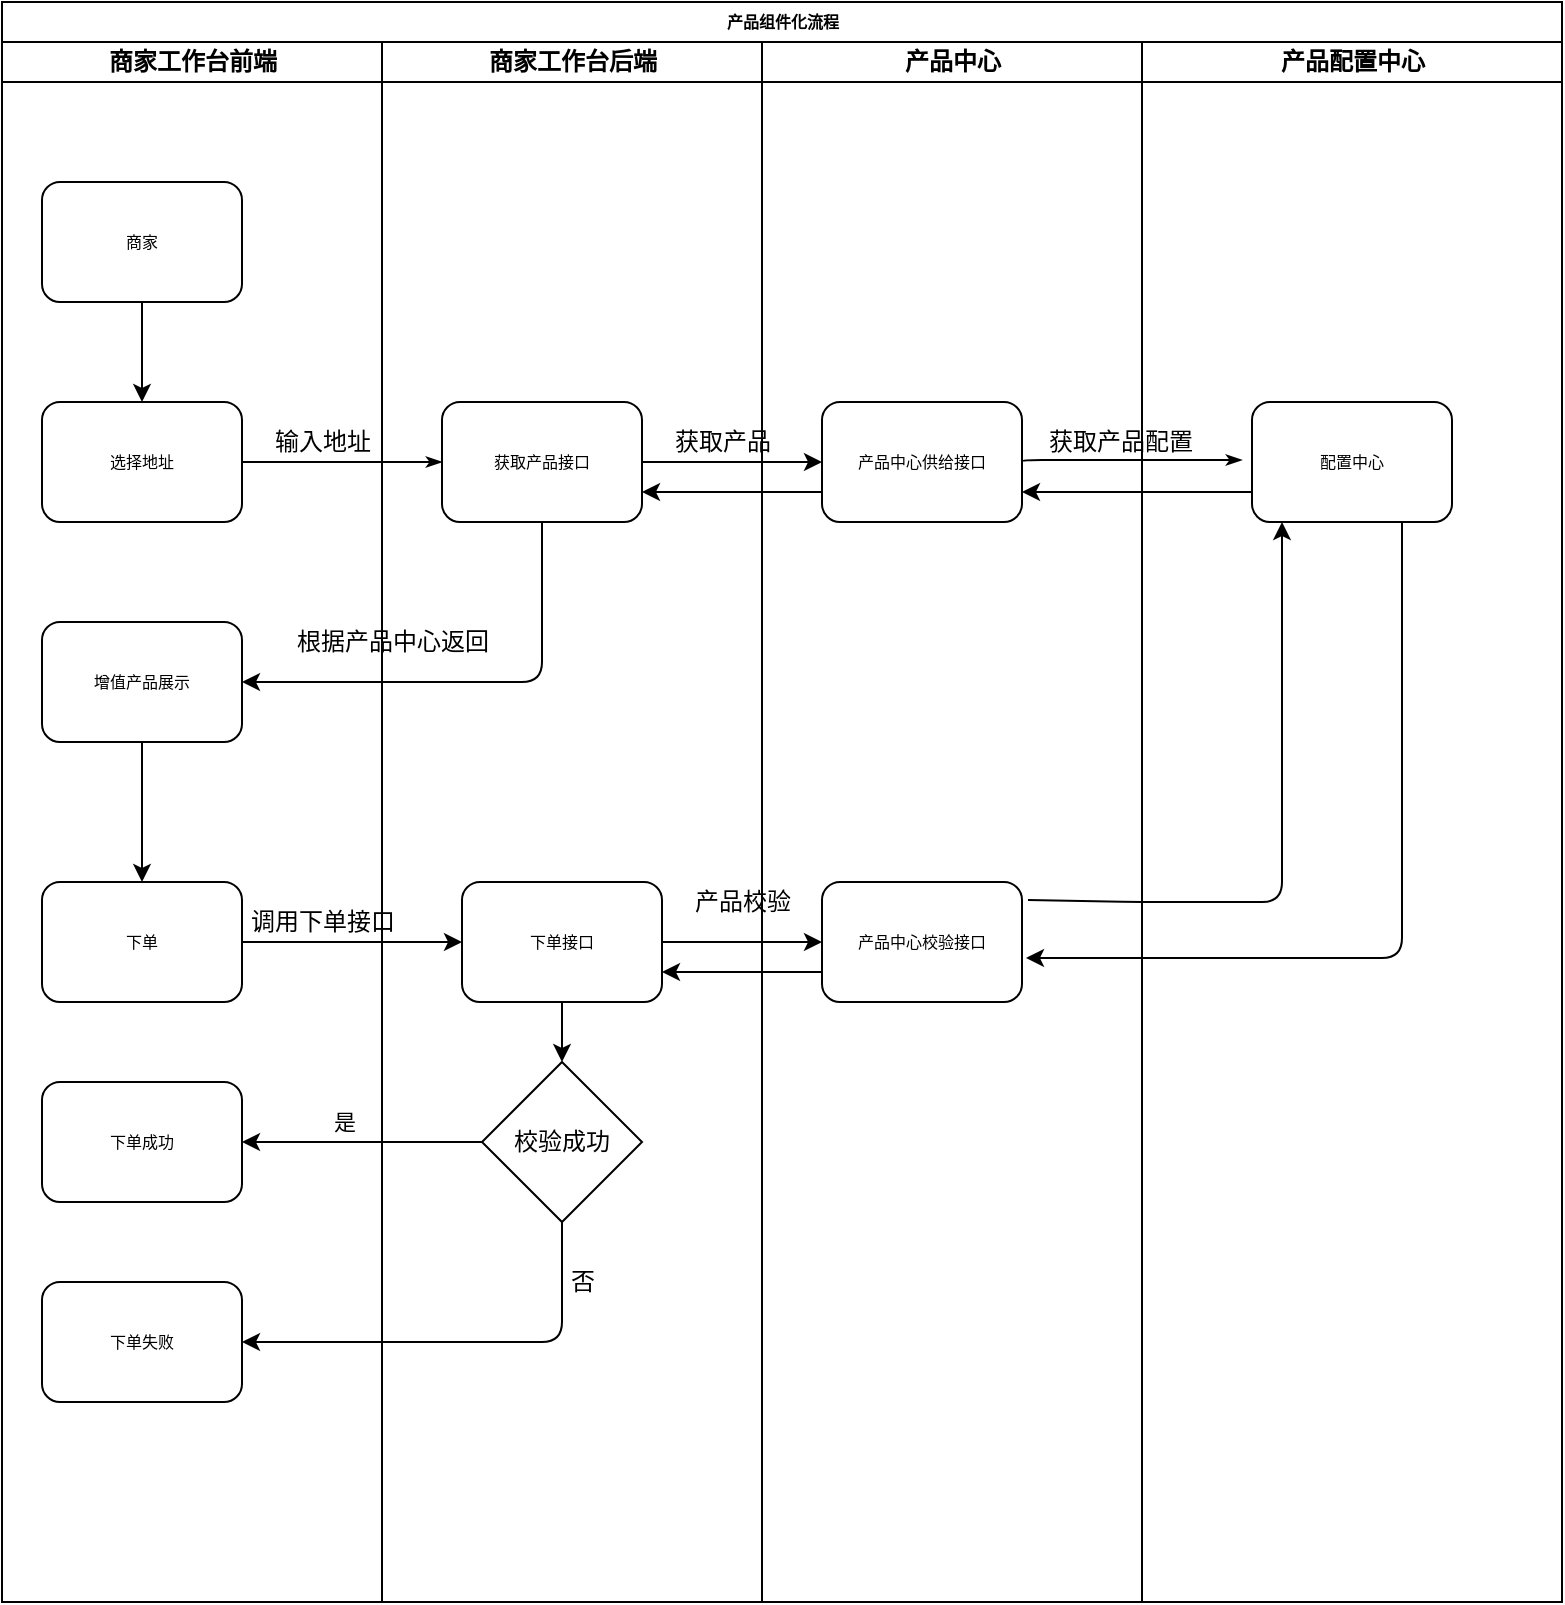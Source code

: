 <mxfile version="15.3.8" type="github">
  <diagram name="Page-1" id="74e2e168-ea6b-b213-b513-2b3c1d86103e">
    <mxGraphModel dx="1426" dy="769" grid="1" gridSize="10" guides="1" tooltips="1" connect="1" arrows="1" fold="1" page="1" pageScale="1" pageWidth="1100" pageHeight="850" background="none" math="0" shadow="0">
      <root>
        <mxCell id="0" />
        <mxCell id="1" parent="0" />
        <mxCell id="77e6c97f196da883-1" value="产品组件化流程" style="swimlane;html=1;childLayout=stackLayout;startSize=20;rounded=0;shadow=0;labelBackgroundColor=none;strokeWidth=1;fontFamily=Verdana;fontSize=8;align=center;" parent="1" vertex="1">
          <mxGeometry x="210" y="30" width="780" height="800" as="geometry" />
        </mxCell>
        <mxCell id="77e6c97f196da883-2" value="商家工作台前端" style="swimlane;html=1;startSize=20;" parent="77e6c97f196da883-1" vertex="1">
          <mxGeometry y="20" width="190" height="780" as="geometry" />
        </mxCell>
        <mxCell id="77e6c97f196da883-8" value="商家" style="rounded=1;whiteSpace=wrap;html=1;shadow=0;labelBackgroundColor=none;strokeWidth=1;fontFamily=Verdana;fontSize=8;align=center;" parent="77e6c97f196da883-2" vertex="1">
          <mxGeometry x="20" y="70" width="100" height="60" as="geometry" />
        </mxCell>
        <mxCell id="77e6c97f196da883-9" value="选择地址" style="rounded=1;whiteSpace=wrap;html=1;shadow=0;labelBackgroundColor=none;strokeWidth=1;fontFamily=Verdana;fontSize=8;align=center;" parent="77e6c97f196da883-2" vertex="1">
          <mxGeometry x="20" y="180" width="100" height="60" as="geometry" />
        </mxCell>
        <mxCell id="DhmqSWIxyfLCVSxE9-4i-11" value="" style="endArrow=classic;html=1;entryX=0.5;entryY=0;entryDx=0;entryDy=0;exitX=0.5;exitY=1;exitDx=0;exitDy=0;" edge="1" parent="77e6c97f196da883-2" source="77e6c97f196da883-8" target="77e6c97f196da883-9">
          <mxGeometry width="50" height="50" relative="1" as="geometry">
            <mxPoint x="80" y="140" as="sourcePoint" />
            <mxPoint x="90" y="170" as="targetPoint" />
          </mxGeometry>
        </mxCell>
        <mxCell id="DhmqSWIxyfLCVSxE9-4i-12" value="输入地址" style="text;html=1;align=center;verticalAlign=middle;resizable=0;points=[];autosize=1;strokeColor=none;fillColor=none;" vertex="1" parent="77e6c97f196da883-2">
          <mxGeometry x="130" y="190" width="60" height="20" as="geometry" />
        </mxCell>
        <mxCell id="DhmqSWIxyfLCVSxE9-4i-31" value="增值产品展示" style="rounded=1;whiteSpace=wrap;html=1;shadow=0;labelBackgroundColor=none;strokeWidth=1;fontFamily=Verdana;fontSize=8;align=center;" vertex="1" parent="77e6c97f196da883-2">
          <mxGeometry x="20" y="290" width="100" height="60" as="geometry" />
        </mxCell>
        <mxCell id="DhmqSWIxyfLCVSxE9-4i-34" value="下单" style="rounded=1;whiteSpace=wrap;html=1;shadow=0;labelBackgroundColor=none;strokeWidth=1;fontFamily=Verdana;fontSize=8;align=center;" vertex="1" parent="77e6c97f196da883-2">
          <mxGeometry x="20" y="420" width="100" height="60" as="geometry" />
        </mxCell>
        <mxCell id="DhmqSWIxyfLCVSxE9-4i-35" value="" style="endArrow=classic;html=1;exitX=0.5;exitY=1;exitDx=0;exitDy=0;entryX=0.5;entryY=0;entryDx=0;entryDy=0;" edge="1" parent="77e6c97f196da883-2" source="DhmqSWIxyfLCVSxE9-4i-31" target="DhmqSWIxyfLCVSxE9-4i-34">
          <mxGeometry width="50" height="50" relative="1" as="geometry">
            <mxPoint x="310" y="300" as="sourcePoint" />
            <mxPoint x="70" y="410" as="targetPoint" />
          </mxGeometry>
        </mxCell>
        <mxCell id="DhmqSWIxyfLCVSxE9-4i-50" value="下单失败" style="rounded=1;whiteSpace=wrap;html=1;shadow=0;labelBackgroundColor=none;strokeWidth=1;fontFamily=Verdana;fontSize=8;align=center;" vertex="1" parent="77e6c97f196da883-2">
          <mxGeometry x="20" y="620" width="100" height="60" as="geometry" />
        </mxCell>
        <mxCell id="DhmqSWIxyfLCVSxE9-4i-49" value="下单成功" style="rounded=1;whiteSpace=wrap;html=1;shadow=0;labelBackgroundColor=none;strokeWidth=1;fontFamily=Verdana;fontSize=8;align=center;" vertex="1" parent="77e6c97f196da883-2">
          <mxGeometry x="20" y="520" width="100" height="60" as="geometry" />
        </mxCell>
        <mxCell id="77e6c97f196da883-3" value="商家工作台后端" style="swimlane;html=1;startSize=20;" parent="77e6c97f196da883-1" vertex="1">
          <mxGeometry x="190" y="20" width="190" height="780" as="geometry" />
        </mxCell>
        <mxCell id="77e6c97f196da883-11" value="获取产品接口" style="rounded=1;whiteSpace=wrap;html=1;shadow=0;labelBackgroundColor=none;strokeWidth=1;fontFamily=Verdana;fontSize=8;align=center;" parent="77e6c97f196da883-3" vertex="1">
          <mxGeometry x="30" y="180" width="100" height="60" as="geometry" />
        </mxCell>
        <mxCell id="DhmqSWIxyfLCVSxE9-4i-16" value="获取产品" style="text;html=1;align=center;verticalAlign=middle;resizable=0;points=[];autosize=1;strokeColor=none;fillColor=none;" vertex="1" parent="77e6c97f196da883-3">
          <mxGeometry x="140" y="190" width="60" height="20" as="geometry" />
        </mxCell>
        <mxCell id="DhmqSWIxyfLCVSxE9-4i-33" value="根据产品中心返回" style="text;html=1;align=center;verticalAlign=middle;resizable=0;points=[];autosize=1;strokeColor=none;fillColor=none;" vertex="1" parent="77e6c97f196da883-3">
          <mxGeometry x="-50" y="290" width="110" height="20" as="geometry" />
        </mxCell>
        <mxCell id="DhmqSWIxyfLCVSxE9-4i-36" value="下单接口" style="rounded=1;whiteSpace=wrap;html=1;shadow=0;labelBackgroundColor=none;strokeWidth=1;fontFamily=Verdana;fontSize=8;align=center;" vertex="1" parent="77e6c97f196da883-3">
          <mxGeometry x="40" y="420" width="100" height="60" as="geometry" />
        </mxCell>
        <mxCell id="DhmqSWIxyfLCVSxE9-4i-47" value="" style="endArrow=classic;html=1;exitX=0.5;exitY=1;exitDx=0;exitDy=0;" edge="1" parent="77e6c97f196da883-3" target="DhmqSWIxyfLCVSxE9-4i-46">
          <mxGeometry width="50" height="50" relative="1" as="geometry">
            <mxPoint x="90" y="480" as="sourcePoint" />
            <mxPoint x="-10" y="250" as="targetPoint" />
          </mxGeometry>
        </mxCell>
        <mxCell id="DhmqSWIxyfLCVSxE9-4i-46" value="校验成功" style="rhombus;whiteSpace=wrap;html=1;" vertex="1" parent="77e6c97f196da883-3">
          <mxGeometry x="50" y="510" width="80" height="80" as="geometry" />
        </mxCell>
        <mxCell id="77e6c97f196da883-4" value="产品中心" style="swimlane;html=1;startSize=20;" parent="77e6c97f196da883-1" vertex="1">
          <mxGeometry x="380" y="20" width="190" height="780" as="geometry" />
        </mxCell>
        <mxCell id="DhmqSWIxyfLCVSxE9-4i-8" value="产品中心供给接口" style="rounded=1;whiteSpace=wrap;html=1;shadow=0;labelBackgroundColor=none;strokeWidth=1;fontFamily=Verdana;fontSize=8;align=center;" vertex="1" parent="77e6c97f196da883-4">
          <mxGeometry x="30" y="180" width="100" height="60" as="geometry" />
        </mxCell>
        <mxCell id="DhmqSWIxyfLCVSxE9-4i-45" value="产品中心校验接口" style="rounded=1;whiteSpace=wrap;html=1;shadow=0;labelBackgroundColor=none;strokeWidth=1;fontFamily=Verdana;fontSize=8;align=center;" vertex="1" parent="77e6c97f196da883-4">
          <mxGeometry x="30" y="420" width="100" height="60" as="geometry" />
        </mxCell>
        <mxCell id="DhmqSWIxyfLCVSxE9-4i-14" value="" style="endArrow=classic;html=1;exitX=1;exitY=0.5;exitDx=0;exitDy=0;entryX=0;entryY=0.5;entryDx=0;entryDy=0;" edge="1" parent="77e6c97f196da883-1" source="77e6c97f196da883-11" target="DhmqSWIxyfLCVSxE9-4i-8">
          <mxGeometry width="50" height="50" relative="1" as="geometry">
            <mxPoint x="90" y="410" as="sourcePoint" />
            <mxPoint x="140" y="360" as="targetPoint" />
          </mxGeometry>
        </mxCell>
        <mxCell id="77e6c97f196da883-26" style="edgeStyle=orthogonalEdgeStyle;rounded=1;html=1;labelBackgroundColor=none;startArrow=none;startFill=0;startSize=5;endArrow=classicThin;endFill=1;endSize=5;jettySize=auto;orthogonalLoop=1;strokeWidth=1;fontFamily=Verdana;fontSize=8;exitX=1;exitY=0.5;exitDx=0;exitDy=0;entryX=0;entryY=0.5;entryDx=0;entryDy=0;" parent="77e6c97f196da883-1" source="77e6c97f196da883-9" target="77e6c97f196da883-11" edge="1">
          <mxGeometry relative="1" as="geometry">
            <mxPoint x="130" y="240" as="sourcePoint" />
            <mxPoint x="201" y="240" as="targetPoint" />
            <Array as="points">
              <mxPoint x="220" y="230" />
            </Array>
          </mxGeometry>
        </mxCell>
        <mxCell id="DhmqSWIxyfLCVSxE9-4i-23" value="产品配置中心" style="swimlane;html=1;startSize=20;" vertex="1" parent="77e6c97f196da883-1">
          <mxGeometry x="570" y="20" width="210" height="780" as="geometry" />
        </mxCell>
        <mxCell id="DhmqSWIxyfLCVSxE9-4i-24" value="配置中心" style="rounded=1;whiteSpace=wrap;html=1;shadow=0;labelBackgroundColor=none;strokeWidth=1;fontFamily=Verdana;fontSize=8;align=center;" vertex="1" parent="DhmqSWIxyfLCVSxE9-4i-23">
          <mxGeometry x="55" y="180" width="100" height="60" as="geometry" />
        </mxCell>
        <mxCell id="DhmqSWIxyfLCVSxE9-4i-25" style="edgeStyle=orthogonalEdgeStyle;rounded=1;html=1;labelBackgroundColor=none;startArrow=none;startFill=0;startSize=5;endArrow=classicThin;endFill=1;endSize=5;jettySize=auto;orthogonalLoop=1;strokeWidth=1;fontFamily=Verdana;fontSize=8;exitX=1;exitY=0.5;exitDx=0;exitDy=0;entryX=0;entryY=0.5;entryDx=0;entryDy=0;" edge="1" parent="DhmqSWIxyfLCVSxE9-4i-23" source="DhmqSWIxyfLCVSxE9-4i-8">
          <mxGeometry relative="1" as="geometry">
            <mxPoint x="-50" y="209" as="sourcePoint" />
            <mxPoint x="50" y="209" as="targetPoint" />
            <Array as="points">
              <mxPoint x="-60" y="209" />
            </Array>
          </mxGeometry>
        </mxCell>
        <mxCell id="DhmqSWIxyfLCVSxE9-4i-27" value="" style="endArrow=classic;html=1;exitX=0;exitY=0.75;exitDx=0;exitDy=0;entryX=1;entryY=0.75;entryDx=0;entryDy=0;" edge="1" parent="77e6c97f196da883-1" source="DhmqSWIxyfLCVSxE9-4i-24" target="DhmqSWIxyfLCVSxE9-4i-8">
          <mxGeometry width="50" height="50" relative="1" as="geometry">
            <mxPoint x="310" y="320" as="sourcePoint" />
            <mxPoint x="400" y="326.207" as="targetPoint" />
          </mxGeometry>
        </mxCell>
        <mxCell id="DhmqSWIxyfLCVSxE9-4i-30" value="" style="endArrow=classic;html=1;exitX=0;exitY=0.75;exitDx=0;exitDy=0;entryX=1;entryY=0.75;entryDx=0;entryDy=0;" edge="1" parent="77e6c97f196da883-1" source="DhmqSWIxyfLCVSxE9-4i-8" target="77e6c97f196da883-11">
          <mxGeometry width="50" height="50" relative="1" as="geometry">
            <mxPoint x="330" y="240" as="sourcePoint" />
            <mxPoint x="320" y="250" as="targetPoint" />
          </mxGeometry>
        </mxCell>
        <mxCell id="DhmqSWIxyfLCVSxE9-4i-32" value="" style="endArrow=classic;html=1;exitX=0.5;exitY=1;exitDx=0;exitDy=0;entryX=1;entryY=0.5;entryDx=0;entryDy=0;" edge="1" parent="77e6c97f196da883-1" source="77e6c97f196da883-11" target="DhmqSWIxyfLCVSxE9-4i-31">
          <mxGeometry width="50" height="50" relative="1" as="geometry">
            <mxPoint x="310" y="320" as="sourcePoint" />
            <mxPoint x="360" y="270" as="targetPoint" />
            <Array as="points">
              <mxPoint x="270" y="340" />
            </Array>
          </mxGeometry>
        </mxCell>
        <mxCell id="DhmqSWIxyfLCVSxE9-4i-37" value="" style="endArrow=classic;html=1;exitX=1;exitY=0.5;exitDx=0;exitDy=0;entryX=0;entryY=0.5;entryDx=0;entryDy=0;" edge="1" parent="77e6c97f196da883-1" source="DhmqSWIxyfLCVSxE9-4i-34" target="DhmqSWIxyfLCVSxE9-4i-36">
          <mxGeometry width="50" height="50" relative="1" as="geometry">
            <mxPoint x="310" y="320" as="sourcePoint" />
            <mxPoint x="360" y="270" as="targetPoint" />
          </mxGeometry>
        </mxCell>
        <mxCell id="DhmqSWIxyfLCVSxE9-4i-40" value="" style="endArrow=classic;html=1;exitX=1;exitY=0.5;exitDx=0;exitDy=0;" edge="1" parent="77e6c97f196da883-1" source="DhmqSWIxyfLCVSxE9-4i-36">
          <mxGeometry width="50" height="50" relative="1" as="geometry">
            <mxPoint x="310" y="320" as="sourcePoint" />
            <mxPoint x="410" y="470" as="targetPoint" />
          </mxGeometry>
        </mxCell>
        <mxCell id="DhmqSWIxyfLCVSxE9-4i-48" value="" style="endArrow=classic;html=1;exitX=0;exitY=0.75;exitDx=0;exitDy=0;entryX=1;entryY=0.75;entryDx=0;entryDy=0;" edge="1" parent="77e6c97f196da883-1" source="DhmqSWIxyfLCVSxE9-4i-45" target="DhmqSWIxyfLCVSxE9-4i-36">
          <mxGeometry width="50" height="50" relative="1" as="geometry">
            <mxPoint x="310" y="430" as="sourcePoint" />
            <mxPoint x="360" y="380" as="targetPoint" />
          </mxGeometry>
        </mxCell>
        <mxCell id="DhmqSWIxyfLCVSxE9-4i-51" style="edgeStyle=orthogonalEdgeStyle;rounded=0;orthogonalLoop=1;jettySize=auto;html=1;entryX=1;entryY=0.5;entryDx=0;entryDy=0;" edge="1" parent="77e6c97f196da883-1" source="DhmqSWIxyfLCVSxE9-4i-46" target="DhmqSWIxyfLCVSxE9-4i-49">
          <mxGeometry relative="1" as="geometry" />
        </mxCell>
        <mxCell id="DhmqSWIxyfLCVSxE9-4i-55" value="是" style="edgeLabel;html=1;align=center;verticalAlign=middle;resizable=0;points=[];" vertex="1" connectable="0" parent="DhmqSWIxyfLCVSxE9-4i-51">
          <mxGeometry x="0.15" y="-2" relative="1" as="geometry">
            <mxPoint y="-8" as="offset" />
          </mxGeometry>
        </mxCell>
        <mxCell id="DhmqSWIxyfLCVSxE9-4i-53" value="" style="endArrow=classic;html=1;exitX=0.5;exitY=1;exitDx=0;exitDy=0;entryX=1;entryY=0.5;entryDx=0;entryDy=0;" edge="1" parent="77e6c97f196da883-1" source="DhmqSWIxyfLCVSxE9-4i-46" target="DhmqSWIxyfLCVSxE9-4i-50">
          <mxGeometry width="50" height="50" relative="1" as="geometry">
            <mxPoint x="310" y="430" as="sourcePoint" />
            <mxPoint x="360" y="380" as="targetPoint" />
            <Array as="points">
              <mxPoint x="280" y="670" />
            </Array>
          </mxGeometry>
        </mxCell>
        <mxCell id="DhmqSWIxyfLCVSxE9-4i-57" value="" style="endArrow=classic;html=1;exitX=0.75;exitY=1;exitDx=0;exitDy=0;entryX=1.02;entryY=0.633;entryDx=0;entryDy=0;entryPerimeter=0;" edge="1" parent="77e6c97f196da883-1" source="DhmqSWIxyfLCVSxE9-4i-24" target="DhmqSWIxyfLCVSxE9-4i-45">
          <mxGeometry width="50" height="50" relative="1" as="geometry">
            <mxPoint x="310" y="390" as="sourcePoint" />
            <mxPoint x="360" y="340" as="targetPoint" />
            <Array as="points">
              <mxPoint x="700" y="478" />
            </Array>
          </mxGeometry>
        </mxCell>
        <mxCell id="DhmqSWIxyfLCVSxE9-4i-26" value="获取产品配置" style="text;html=1;align=center;verticalAlign=middle;resizable=0;points=[];autosize=1;strokeColor=none;fillColor=none;" vertex="1" parent="1">
          <mxGeometry x="724" y="240" width="90" height="20" as="geometry" />
        </mxCell>
        <mxCell id="DhmqSWIxyfLCVSxE9-4i-38" value="调用下单接口" style="text;html=1;align=center;verticalAlign=middle;resizable=0;points=[];autosize=1;strokeColor=none;fillColor=none;" vertex="1" parent="1">
          <mxGeometry x="325" y="480" width="90" height="20" as="geometry" />
        </mxCell>
        <mxCell id="DhmqSWIxyfLCVSxE9-4i-41" value="产品校验" style="text;html=1;align=center;verticalAlign=middle;resizable=0;points=[];autosize=1;strokeColor=none;fillColor=none;" vertex="1" parent="1">
          <mxGeometry x="550" y="470" width="60" height="20" as="geometry" />
        </mxCell>
        <mxCell id="DhmqSWIxyfLCVSxE9-4i-54" value="否" style="text;html=1;align=center;verticalAlign=middle;resizable=0;points=[];autosize=1;strokeColor=none;fillColor=none;" vertex="1" parent="1">
          <mxGeometry x="485" y="660" width="30" height="20" as="geometry" />
        </mxCell>
        <mxCell id="DhmqSWIxyfLCVSxE9-4i-56" value="" style="endArrow=classic;html=1;exitX=1.03;exitY=0.15;exitDx=0;exitDy=0;exitPerimeter=0;" edge="1" parent="1" source="DhmqSWIxyfLCVSxE9-4i-45">
          <mxGeometry width="50" height="50" relative="1" as="geometry">
            <mxPoint x="720" y="500" as="sourcePoint" />
            <mxPoint x="850" y="290" as="targetPoint" />
            <Array as="points">
              <mxPoint x="780" y="480" />
              <mxPoint x="850" y="480" />
            </Array>
          </mxGeometry>
        </mxCell>
      </root>
    </mxGraphModel>
  </diagram>
</mxfile>

